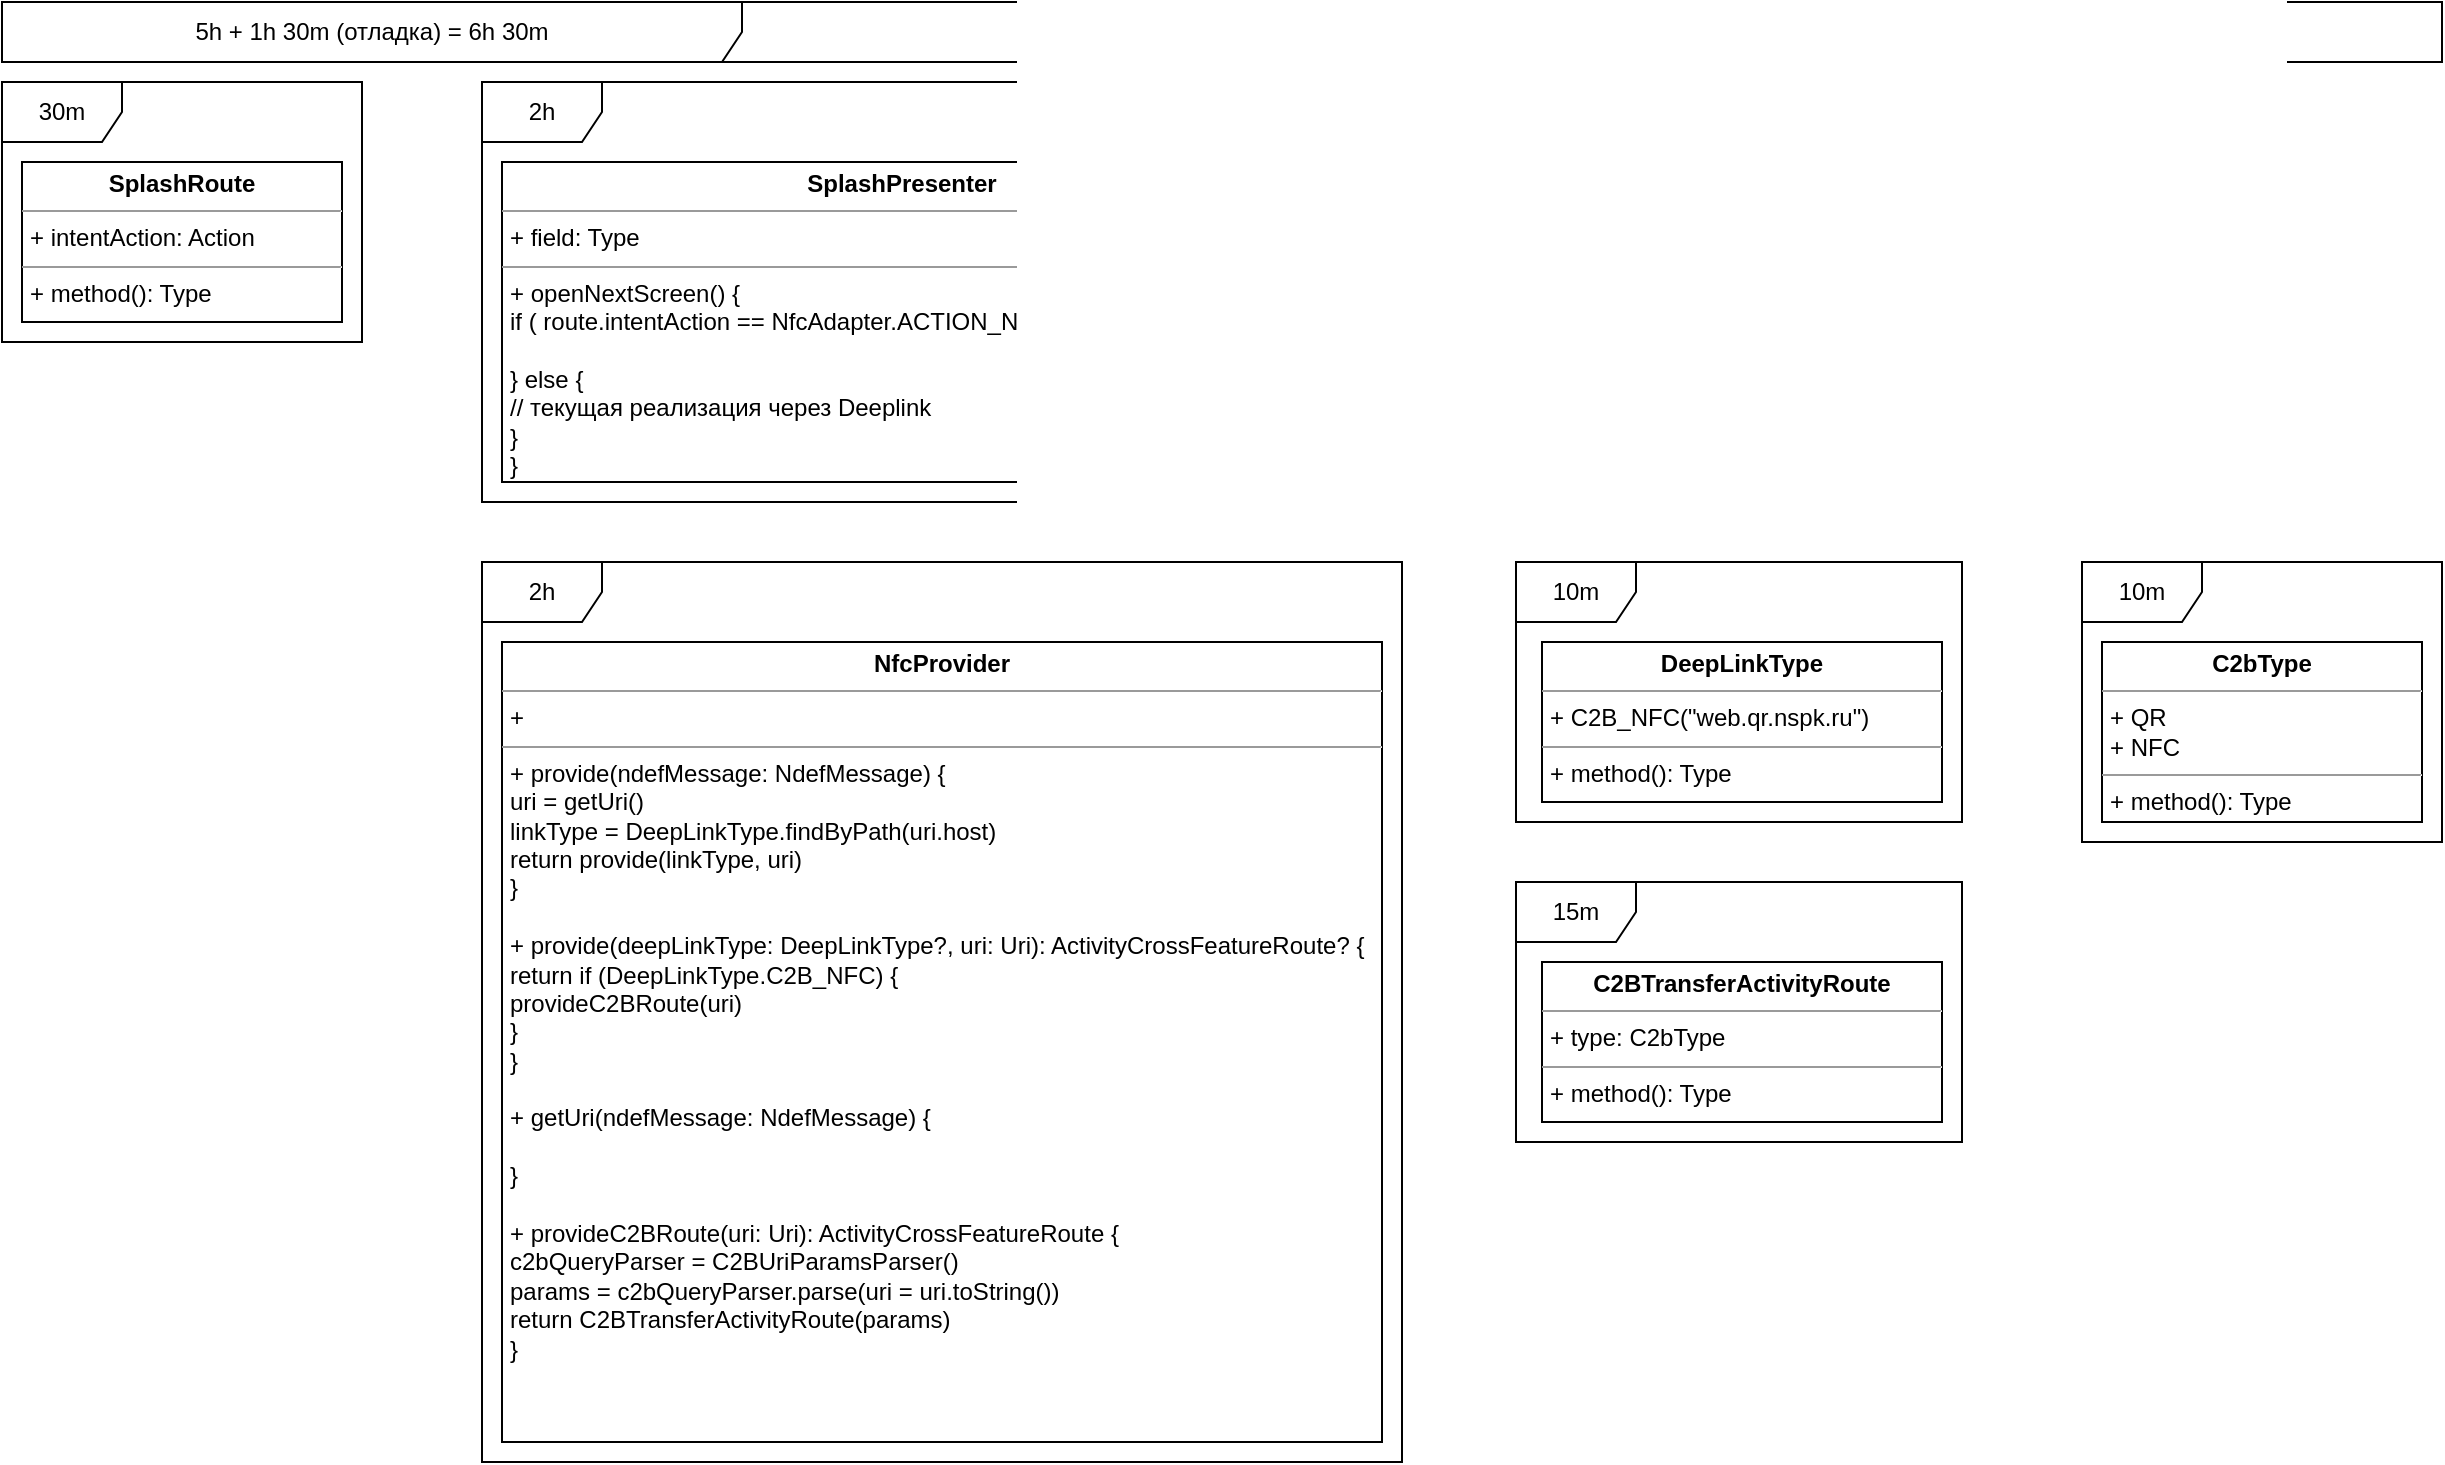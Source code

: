 <mxfile version="20.8.16" type="github">
  <diagram name="Страница 1" id="77XX2ot-AXuAcVkpyhDV">
    <mxGraphModel dx="1468" dy="988" grid="1" gridSize="10" guides="1" tooltips="1" connect="1" arrows="1" fold="1" page="1" pageScale="1" pageWidth="827" pageHeight="1169" math="0" shadow="0">
      <root>
        <mxCell id="0" />
        <mxCell id="1" parent="0" />
        <mxCell id="XIR1wBfXApnDmehk49Lx-1" value="&lt;p style=&quot;margin:0px;margin-top:4px;text-align:center;&quot;&gt;&lt;b&gt;SplashRoute&lt;/b&gt;&lt;/p&gt;&lt;hr size=&quot;1&quot;&gt;&lt;p style=&quot;margin:0px;margin-left:4px;&quot;&gt;+ intentAction: Action&lt;br&gt;&lt;/p&gt;&lt;hr size=&quot;1&quot;&gt;&lt;p style=&quot;margin:0px;margin-left:4px;&quot;&gt;+ method(): Type&lt;/p&gt;" style="verticalAlign=top;align=left;overflow=fill;fontSize=12;fontFamily=Helvetica;html=1;" vertex="1" parent="1">
          <mxGeometry x="80" y="80" width="160" height="80" as="geometry" />
        </mxCell>
        <mxCell id="XIR1wBfXApnDmehk49Lx-2" value="&lt;p style=&quot;margin:0px;margin-top:4px;text-align:center;&quot;&gt;&lt;b&gt;SplashPresenter&lt;/b&gt;&lt;/p&gt;&lt;hr size=&quot;1&quot;&gt;&lt;p style=&quot;margin:0px;margin-left:4px;&quot;&gt;+ field: Type&lt;/p&gt;&lt;hr size=&quot;1&quot;&gt;&lt;p style=&quot;margin:0px;margin-left:4px;&quot;&gt;+ openNextScreen() {&lt;/p&gt;&lt;p style=&quot;margin:0px;margin-left:4px;&quot;&gt;if ( route.intentAction == NfcAdapter.ACTION_NDEF_DISCOVERED ) {&lt;/p&gt;&lt;p style=&quot;margin:0px;margin-left:4px;&quot;&gt;&lt;br&gt;&lt;/p&gt;&lt;p style=&quot;margin:0px;margin-left:4px;&quot;&gt;} else { &lt;br&gt;&lt;/p&gt;&lt;p style=&quot;margin:0px;margin-left:4px;&quot;&gt;// текущая реализация через Deeplink&lt;br&gt;&lt;/p&gt;&lt;p style=&quot;margin:0px;margin-left:4px;&quot;&gt;}&lt;br&gt;&lt;/p&gt;&lt;p style=&quot;margin:0px;margin-left:4px;&quot;&gt;}&lt;br&gt;&lt;/p&gt;" style="verticalAlign=top;align=left;overflow=fill;fontSize=12;fontFamily=Helvetica;html=1;" vertex="1" parent="1">
          <mxGeometry x="320" y="80" width="400" height="160" as="geometry" />
        </mxCell>
        <mxCell id="XIR1wBfXApnDmehk49Lx-3" value="&lt;p style=&quot;margin:0px;margin-top:4px;text-align:center;&quot;&gt;&lt;b&gt;NfcProvider&lt;/b&gt;&lt;/p&gt;&lt;hr size=&quot;1&quot;&gt;&lt;p style=&quot;margin:0px;margin-left:4px;&quot;&gt;+ &lt;br&gt;&lt;/p&gt;&lt;hr size=&quot;1&quot;&gt;&lt;p style=&quot;margin:0px;margin-left:4px;&quot;&gt;+ provide(ndefMessage: NdefMessage) {&lt;/p&gt;&lt;p style=&quot;margin:0px;margin-left:4px;&quot;&gt;uri = getUri()&lt;br&gt;&lt;/p&gt;&lt;p style=&quot;margin:0px;margin-left:4px;&quot;&gt;linkType = DeepLinkType.findByPath(uri.host)&lt;/p&gt;&lt;p style=&quot;margin:0px;margin-left:4px;&quot;&gt;return provide(linkType, uri)&lt;br&gt;&lt;/p&gt;&lt;p style=&quot;margin:0px;margin-left:4px;&quot;&gt;}&lt;/p&gt;&lt;p style=&quot;margin:0px;margin-left:4px;&quot;&gt;&lt;br&gt;&lt;/p&gt;&lt;p style=&quot;margin:0px;margin-left:4px;&quot;&gt;+ provide(deepLinkType: DeepLinkType?, uri: Uri): ActivityCrossFeatureRoute? {&lt;/p&gt;&lt;p style=&quot;margin:0px;margin-left:4px;&quot;&gt;return if (DeepLinkType.C2B_NFC) {&lt;/p&gt;&lt;p style=&quot;margin:0px;margin-left:4px;&quot;&gt;provideC2BRoute(uri)&lt;/p&gt;&lt;p style=&quot;margin:0px;margin-left:4px;&quot;&gt;}&lt;br&gt;&lt;/p&gt;&lt;p style=&quot;margin:0px;margin-left:4px;&quot;&gt;}&lt;br&gt;&lt;/p&gt;&lt;p style=&quot;margin:0px;margin-left:4px;&quot;&gt;&lt;br&gt;&lt;/p&gt;&lt;p style=&quot;margin:0px;margin-left:4px;&quot;&gt;+ getUri(ndefMessage: NdefMessage) {&lt;/p&gt;&lt;p style=&quot;margin:0px;margin-left:4px;&quot;&gt;&lt;br&gt;&lt;/p&gt;&lt;p style=&quot;margin:0px;margin-left:4px;&quot;&gt;}&lt;/p&gt;&lt;p style=&quot;margin:0px;margin-left:4px;&quot;&gt;&lt;br&gt;&lt;/p&gt;&lt;p style=&quot;margin:0px;margin-left:4px;&quot;&gt;+ provideC2BRoute(uri: Uri): ActivityCrossFeatureRoute {&lt;/p&gt;&lt;p style=&quot;margin:0px;margin-left:4px;&quot;&gt;c2bQueryParser = C2BUriParamsParser()&lt;/p&gt;&lt;p style=&quot;margin:0px;margin-left:4px;&quot;&gt;params = c2bQueryParser.parse(uri = uri.toString())&lt;/p&gt;&lt;p style=&quot;margin:0px;margin-left:4px;&quot;&gt;return C2BTransferActivityRoute(params)&lt;br&gt;&lt;/p&gt;&lt;p style=&quot;margin:0px;margin-left:4px;&quot;&gt;}&lt;br&gt;&lt;/p&gt;" style="verticalAlign=top;align=left;overflow=fill;fontSize=12;fontFamily=Helvetica;html=1;" vertex="1" parent="1">
          <mxGeometry x="320" y="320" width="440" height="400" as="geometry" />
        </mxCell>
        <mxCell id="XIR1wBfXApnDmehk49Lx-4" value="&lt;p style=&quot;margin:0px;margin-top:4px;text-align:center;&quot;&gt;&lt;b&gt;DeepLinkType&lt;/b&gt;&lt;/p&gt;&lt;hr size=&quot;1&quot;&gt;&lt;p style=&quot;margin:0px;margin-left:4px;&quot;&gt;+ C2B_NFC(&quot;web.qr.nspk.ru&quot;)&lt;/p&gt;&lt;hr size=&quot;1&quot;&gt;&lt;p style=&quot;margin:0px;margin-left:4px;&quot;&gt;+ method(): Type&lt;/p&gt;" style="verticalAlign=top;align=left;overflow=fill;fontSize=12;fontFamily=Helvetica;html=1;" vertex="1" parent="1">
          <mxGeometry x="840" y="320" width="200" height="80" as="geometry" />
        </mxCell>
        <mxCell id="XIR1wBfXApnDmehk49Lx-5" value="&lt;p style=&quot;margin:0px;margin-top:4px;text-align:center;&quot;&gt;&lt;b&gt;C2BTransferActivityRoute&lt;/b&gt;&lt;/p&gt;&lt;hr size=&quot;1&quot;&gt;&lt;p style=&quot;margin:0px;margin-left:4px;&quot;&gt;+ type: C2bType&lt;br&gt;&lt;/p&gt;&lt;hr size=&quot;1&quot;&gt;&lt;p style=&quot;margin:0px;margin-left:4px;&quot;&gt;+ method(): Type&lt;/p&gt;" style="verticalAlign=top;align=left;overflow=fill;fontSize=12;fontFamily=Helvetica;html=1;" vertex="1" parent="1">
          <mxGeometry x="840" y="480" width="200" height="80" as="geometry" />
        </mxCell>
        <mxCell id="XIR1wBfXApnDmehk49Lx-6" value="&lt;p style=&quot;margin:0px;margin-top:4px;text-align:center;&quot;&gt;&lt;b&gt;C2bType&lt;/b&gt;&lt;br&gt;&lt;/p&gt;&lt;hr size=&quot;1&quot;&gt;&lt;p style=&quot;margin:0px;margin-left:4px;&quot;&gt;+ QR&lt;/p&gt;&lt;p style=&quot;margin:0px;margin-left:4px;&quot;&gt;+ NFC&lt;br&gt;&lt;/p&gt;&lt;hr size=&quot;1&quot;&gt;&lt;p style=&quot;margin:0px;margin-left:4px;&quot;&gt;+ method(): Type&lt;/p&gt;" style="verticalAlign=top;align=left;overflow=fill;fontSize=12;fontFamily=Helvetica;html=1;" vertex="1" parent="1">
          <mxGeometry x="1120" y="320" width="160" height="90" as="geometry" />
        </mxCell>
        <mxCell id="XIR1wBfXApnDmehk49Lx-7" value="30m" style="shape=umlFrame;whiteSpace=wrap;html=1;" vertex="1" parent="1">
          <mxGeometry x="70" y="40" width="180" height="130" as="geometry" />
        </mxCell>
        <mxCell id="XIR1wBfXApnDmehk49Lx-8" value="2h" style="shape=umlFrame;whiteSpace=wrap;html=1;" vertex="1" parent="1">
          <mxGeometry x="310" y="40" width="420" height="210" as="geometry" />
        </mxCell>
        <mxCell id="XIR1wBfXApnDmehk49Lx-9" value="2h" style="shape=umlFrame;whiteSpace=wrap;html=1;" vertex="1" parent="1">
          <mxGeometry x="310" y="280" width="460" height="450" as="geometry" />
        </mxCell>
        <mxCell id="XIR1wBfXApnDmehk49Lx-10" value="10m" style="shape=umlFrame;whiteSpace=wrap;html=1;" vertex="1" parent="1">
          <mxGeometry x="827" y="280" width="223" height="130" as="geometry" />
        </mxCell>
        <mxCell id="XIR1wBfXApnDmehk49Lx-11" value="10m" style="shape=umlFrame;whiteSpace=wrap;html=1;" vertex="1" parent="1">
          <mxGeometry x="1110" y="280" width="180" height="140" as="geometry" />
        </mxCell>
        <mxCell id="XIR1wBfXApnDmehk49Lx-12" value="15m" style="shape=umlFrame;whiteSpace=wrap;html=1;" vertex="1" parent="1">
          <mxGeometry x="827" y="440" width="223" height="130" as="geometry" />
        </mxCell>
        <mxCell id="XIR1wBfXApnDmehk49Lx-13" value="5h + 1h 30m (отладка) = 6h 30m" style="shape=umlFrame;whiteSpace=wrap;html=1;width=370;height=30;" vertex="1" parent="1">
          <mxGeometry x="70" width="1220" height="30" as="geometry" />
        </mxCell>
      </root>
    </mxGraphModel>
  </diagram>
</mxfile>
